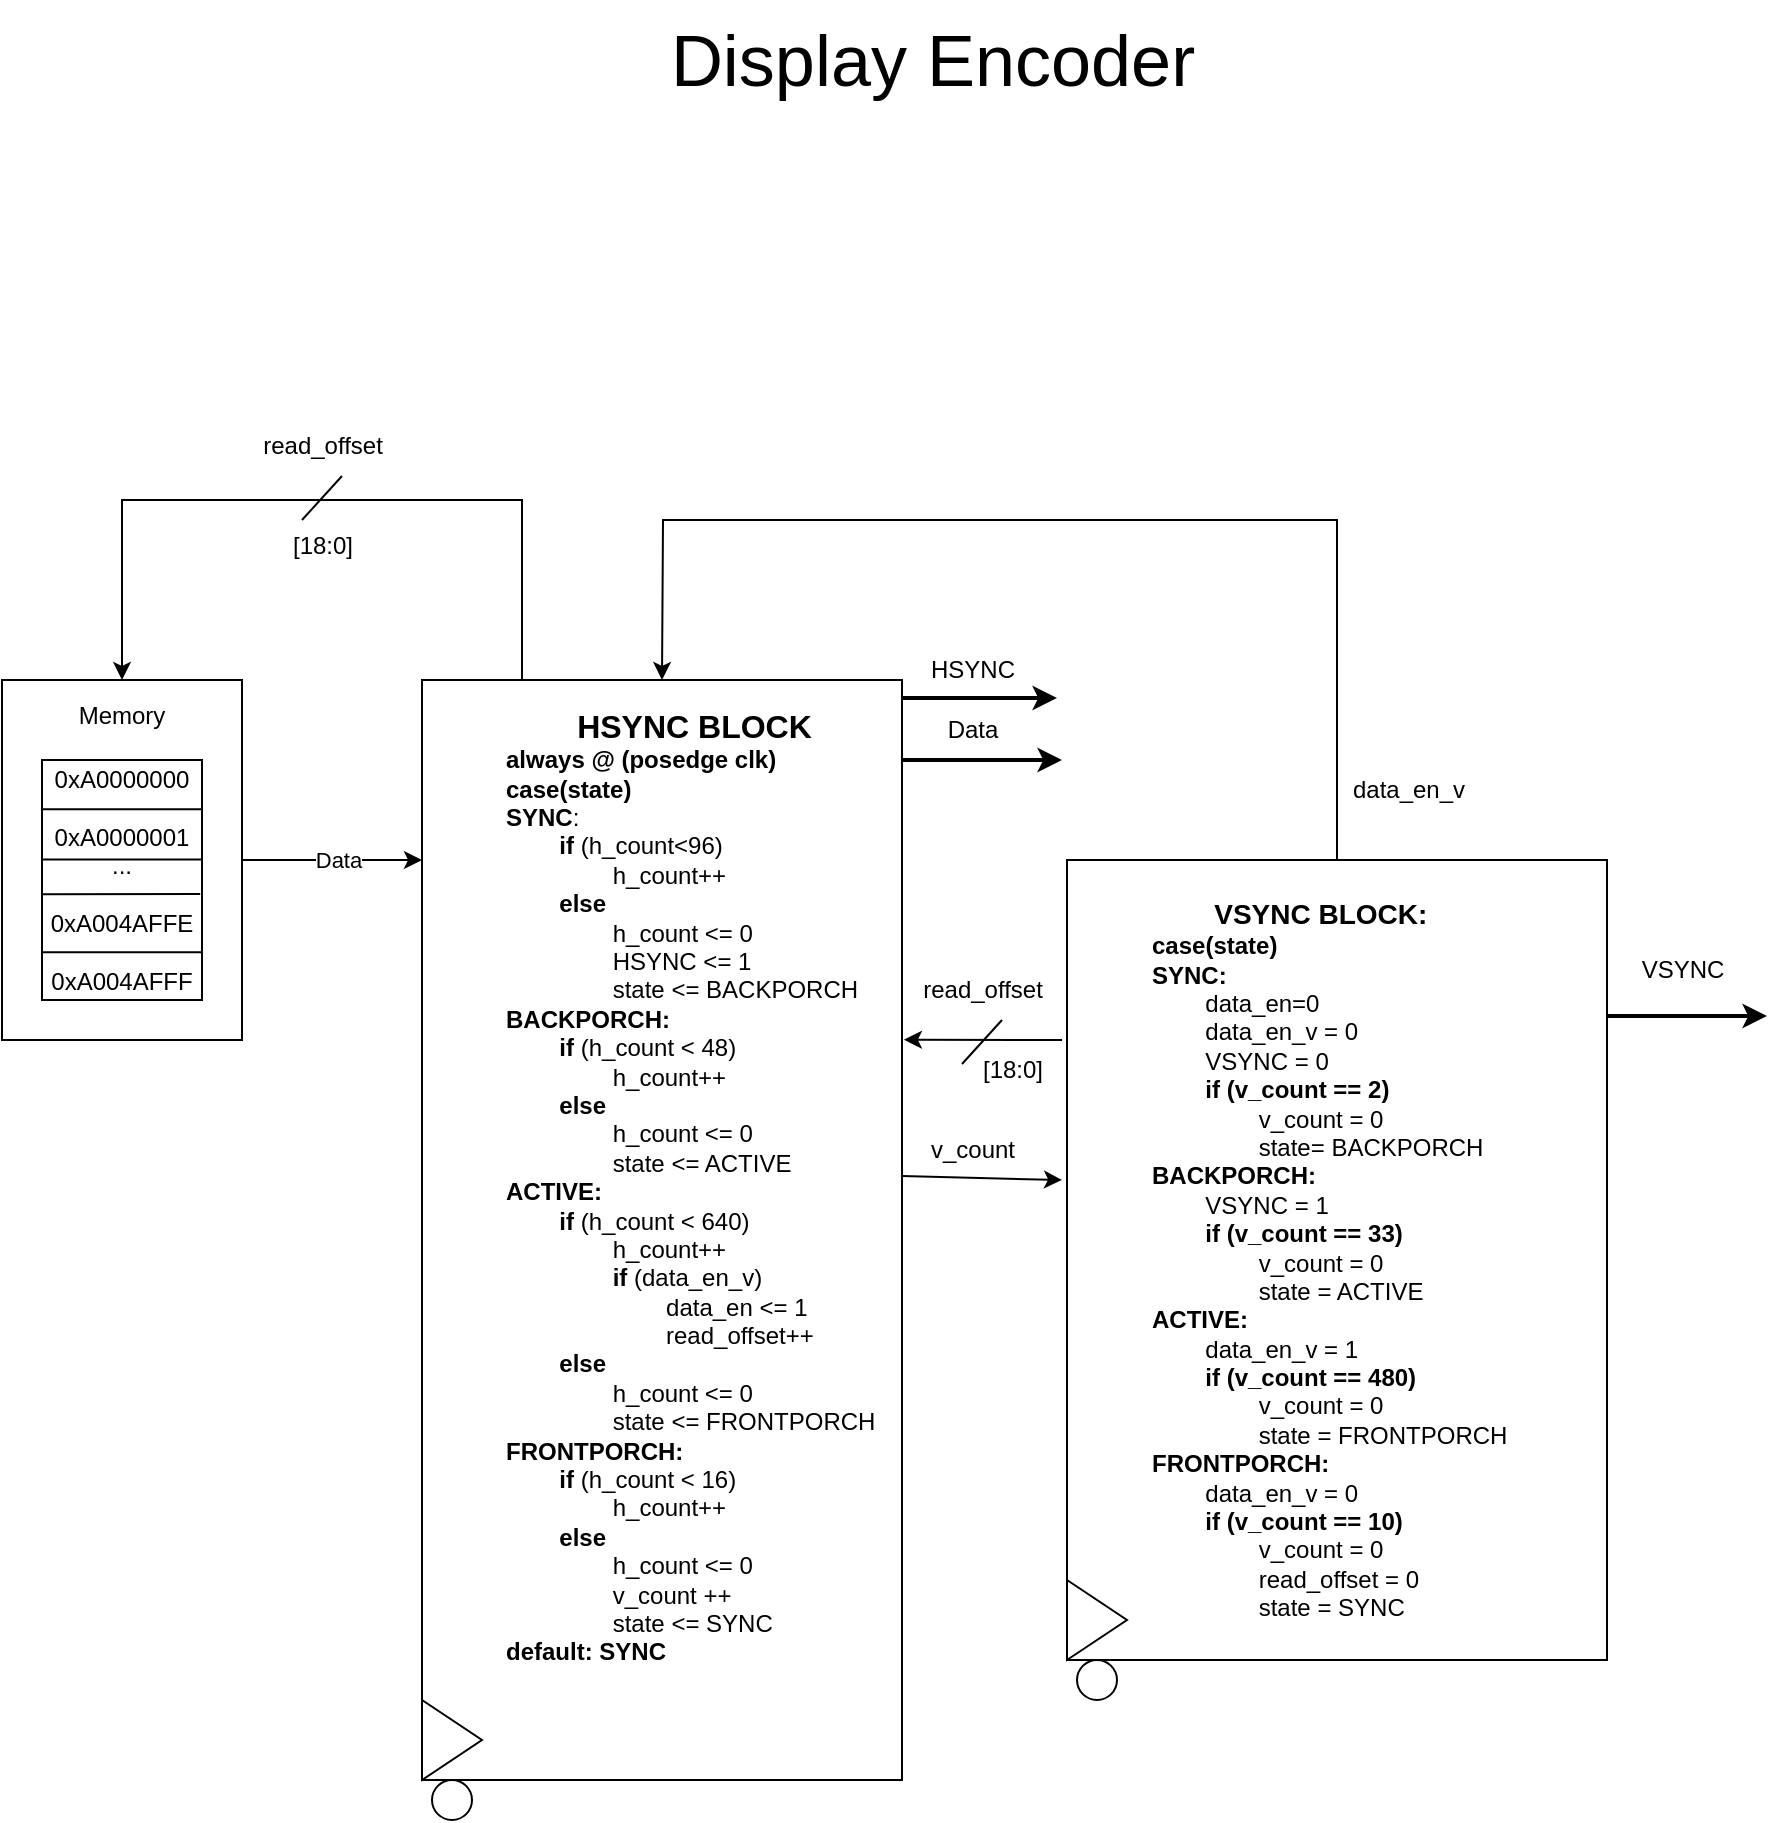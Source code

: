 <mxfile version="24.5.5" type="github">
  <diagram name="Page-1" id="m8KckDBnLmi3Fg9_RwGV">
    <mxGraphModel dx="1364" dy="756" grid="1" gridSize="10" guides="1" tooltips="1" connect="1" arrows="1" fold="1" page="1" pageScale="1" pageWidth="850" pageHeight="1100" math="0" shadow="0">
      <root>
        <mxCell id="0" />
        <mxCell id="1" parent="0" />
        <mxCell id="qMudk2F243AdnrHXbzsQ-1" value="&lt;font style=&quot;font-size: 36px;&quot;&gt;Display Encoder&lt;/font&gt;" style="text;html=1;align=center;verticalAlign=middle;resizable=0;points=[];autosize=1;strokeColor=none;fillColor=none;" parent="1" vertex="1">
          <mxGeometry x="660" y="30" width="290" height="60" as="geometry" />
        </mxCell>
        <mxCell id="qMudk2F243AdnrHXbzsQ-10" style="edgeStyle=none;rounded=0;orthogonalLoop=1;jettySize=auto;html=1;exitX=1;exitY=0.5;exitDx=0;exitDy=0;" parent="1" source="qMudk2F243AdnrHXbzsQ-3" edge="1">
          <mxGeometry relative="1" as="geometry">
            <mxPoint x="550" y="460.034" as="targetPoint" />
          </mxGeometry>
        </mxCell>
        <mxCell id="qMudk2F243AdnrHXbzsQ-20" value="Data" style="edgeLabel;html=1;align=center;verticalAlign=middle;resizable=0;points=[];" parent="qMudk2F243AdnrHXbzsQ-10" vertex="1" connectable="0">
          <mxGeometry x="0.06" relative="1" as="geometry">
            <mxPoint as="offset" />
          </mxGeometry>
        </mxCell>
        <mxCell id="qMudk2F243AdnrHXbzsQ-3" value="Memory&lt;div&gt;&lt;br&gt;&lt;/div&gt;&lt;div&gt;&lt;br&gt;&lt;/div&gt;&lt;div&gt;&lt;br&gt;&lt;/div&gt;&lt;div&gt;&lt;br&gt;&lt;/div&gt;&lt;div&gt;&lt;br&gt;&lt;/div&gt;&lt;div&gt;&lt;br&gt;&lt;/div&gt;&lt;div&gt;&lt;br&gt;&lt;/div&gt;&lt;div&gt;&lt;br&gt;&lt;/div&gt;&lt;div&gt;&lt;br&gt;&lt;/div&gt;&lt;div&gt;&lt;br&gt;&lt;/div&gt;" style="whiteSpace=wrap;html=1;" parent="1" vertex="1">
          <mxGeometry x="340" y="370" width="120" height="180" as="geometry" />
        </mxCell>
        <mxCell id="qMudk2F243AdnrHXbzsQ-4" value="0xA0000000&lt;div&gt;&lt;br&gt;&lt;div&gt;0xA0000001&lt;/div&gt;&lt;div&gt;&lt;span style=&quot;background-color: initial;&quot;&gt;...&lt;/span&gt;&lt;br&gt;&lt;/div&gt;&lt;div&gt;&lt;span style=&quot;background-color: initial;&quot;&gt;&lt;br&gt;&lt;/span&gt;&lt;/div&gt;&lt;div&gt;&lt;span style=&quot;background-color: initial;&quot;&gt;0xA004AFFE&lt;/span&gt;&lt;br&gt;&lt;/div&gt;&lt;div&gt;&lt;br&gt;&lt;/div&gt;&lt;div&gt;&lt;div&gt;0xA004AFFF&lt;/div&gt;&lt;/div&gt;&lt;/div&gt;" style="whiteSpace=wrap;html=1;" parent="1" vertex="1">
          <mxGeometry x="360" y="410" width="80" height="120" as="geometry" />
        </mxCell>
        <mxCell id="qMudk2F243AdnrHXbzsQ-6" style="edgeStyle=none;rounded=0;orthogonalLoop=1;jettySize=auto;html=1;exitX=0;exitY=0.5;exitDx=0;exitDy=0;entryX=1;entryY=0.5;entryDx=0;entryDy=0;endArrow=none;endFill=0;" parent="1" edge="1">
          <mxGeometry relative="1" as="geometry">
            <mxPoint x="360" y="459.71" as="sourcePoint" />
            <mxPoint x="440" y="459.71" as="targetPoint" />
          </mxGeometry>
        </mxCell>
        <mxCell id="qMudk2F243AdnrHXbzsQ-7" style="edgeStyle=none;rounded=0;orthogonalLoop=1;jettySize=auto;html=1;exitX=0.004;exitY=0.205;exitDx=0;exitDy=0;entryX=1.001;entryY=0.205;entryDx=0;entryDy=0;endArrow=none;endFill=0;exitPerimeter=0;entryPerimeter=0;" parent="1" source="qMudk2F243AdnrHXbzsQ-4" target="qMudk2F243AdnrHXbzsQ-4" edge="1">
          <mxGeometry relative="1" as="geometry">
            <mxPoint x="360" y="440" as="sourcePoint" />
            <mxPoint x="440" y="440" as="targetPoint" />
          </mxGeometry>
        </mxCell>
        <mxCell id="qMudk2F243AdnrHXbzsQ-8" style="edgeStyle=none;rounded=0;orthogonalLoop=1;jettySize=auto;html=1;exitX=0.004;exitY=0.801;exitDx=0;exitDy=0;entryX=0.994;entryY=0.801;entryDx=0;entryDy=0;endArrow=none;endFill=0;exitPerimeter=0;entryPerimeter=0;" parent="1" source="qMudk2F243AdnrHXbzsQ-4" target="qMudk2F243AdnrHXbzsQ-4" edge="1">
          <mxGeometry relative="1" as="geometry">
            <mxPoint x="360" y="500" as="sourcePoint" />
            <mxPoint x="440" y="500" as="targetPoint" />
          </mxGeometry>
        </mxCell>
        <mxCell id="qMudk2F243AdnrHXbzsQ-9" style="edgeStyle=none;rounded=0;orthogonalLoop=1;jettySize=auto;html=1;exitX=-0.003;exitY=0.559;exitDx=0;exitDy=0;entryX=0.989;entryY=0.558;entryDx=0;entryDy=0;endArrow=none;endFill=0;exitPerimeter=0;entryPerimeter=0;" parent="1" source="qMudk2F243AdnrHXbzsQ-4" target="qMudk2F243AdnrHXbzsQ-4" edge="1">
          <mxGeometry relative="1" as="geometry">
            <mxPoint x="360" y="480" as="sourcePoint" />
            <mxPoint x="440" y="480" as="targetPoint" />
          </mxGeometry>
        </mxCell>
        <mxCell id="qMudk2F243AdnrHXbzsQ-54" style="edgeStyle=none;rounded=0;orthogonalLoop=1;jettySize=auto;html=1;exitX=1;exitY=0.451;exitDx=0;exitDy=0;exitPerimeter=0;" parent="1" source="qMudk2F243AdnrHXbzsQ-11" edge="1">
          <mxGeometry relative="1" as="geometry">
            <mxPoint x="870" y="620" as="targetPoint" />
          </mxGeometry>
        </mxCell>
        <mxCell id="qMudk2F243AdnrHXbzsQ-11" value="&lt;blockquote style=&quot;margin: 0 0 0 40px; border: none; padding: 0px;&quot;&gt;&lt;div&gt;&lt;b&gt;&lt;font size=&quot;3&quot;&gt;&lt;span style=&quot;white-space: pre;&quot;&gt;&#x9;&lt;/span&gt;HSYNC BLOCK&lt;/font&gt;&lt;/b&gt;&lt;/div&gt;&lt;b&gt;always @ (posedge clk)&lt;/b&gt;&lt;div&gt;&lt;b&gt;case(state)&lt;/b&gt;&lt;/div&gt;&lt;div&gt;&lt;b&gt;SYNC&lt;/b&gt;:&lt;/div&gt;&lt;div&gt;&lt;b&gt;&lt;span style=&quot;white-space: pre;&quot;&gt;&#x9;&lt;/span&gt;if &lt;/b&gt;(h_count&amp;lt;96)&lt;/div&gt;&lt;div&gt;&lt;span style=&quot;white-space: pre;&quot;&gt;&#x9;&lt;/span&gt;&lt;span style=&quot;white-space: pre;&quot;&gt;&#x9;&lt;/span&gt;h_count++&lt;/div&gt;&lt;div&gt;&lt;b&gt;&lt;span style=&quot;white-space: pre;&quot;&gt;&#x9;&lt;/span&gt;else&lt;/b&gt;&amp;nbsp;&lt;/div&gt;&lt;div&gt;&lt;span style=&quot;white-space: pre;&quot;&gt;&#x9;&lt;/span&gt;&lt;span style=&quot;white-space: pre;&quot;&gt;&#x9;&lt;/span&gt;h_count &amp;lt;= 0&lt;/div&gt;&lt;div&gt;&lt;span style=&quot;white-space: pre;&quot;&gt;&#x9;&lt;/span&gt;&lt;span style=&quot;white-space: pre;&quot;&gt;&#x9;&lt;/span&gt;HSYNC &amp;lt;= 1&lt;/div&gt;&lt;div&gt;&lt;span style=&quot;white-space: pre;&quot;&gt;&#x9;&lt;/span&gt;&lt;span style=&quot;white-space: pre;&quot;&gt;&#x9;&lt;/span&gt;state &amp;lt;= BACKPORCH&lt;/div&gt;&lt;div&gt;&lt;b&gt;BACKPORCH:&lt;/b&gt;&lt;/div&gt;&lt;div&gt;&lt;b&gt;&lt;span style=&quot;white-space: pre;&quot;&gt;&#x9;&lt;/span&gt;if&amp;nbsp;&lt;/b&gt;(h_count &amp;lt; 48)&lt;/div&gt;&lt;div&gt;&lt;span style=&quot;white-space: pre;&quot;&gt;&#x9;&lt;/span&gt;&lt;span style=&quot;white-space: pre;&quot;&gt;&#x9;&lt;/span&gt;h_count++&lt;/div&gt;&lt;div&gt;&lt;b&gt;&lt;span style=&quot;white-space: pre;&quot;&gt;&#x9;&lt;/span&gt;else&lt;/b&gt;&lt;/div&gt;&lt;div&gt;&lt;span style=&quot;white-space: pre;&quot;&gt;&#x9;&lt;/span&gt;&lt;span style=&quot;white-space: pre;&quot;&gt;&#x9;&lt;/span&gt;h_count &amp;lt;= 0&lt;/div&gt;&lt;div&gt;&lt;span style=&quot;white-space: pre;&quot;&gt;&#x9;&lt;/span&gt;&lt;span style=&quot;white-space: pre;&quot;&gt;&#x9;&lt;/span&gt;state &amp;lt;= ACTIVE&lt;/div&gt;&lt;div&gt;&lt;b&gt;ACTIVE:&lt;/b&gt;&lt;/div&gt;&lt;div&gt;&lt;b&gt;&lt;span style=&quot;white-space: pre;&quot;&gt;&#x9;&lt;/span&gt;if&lt;/b&gt; (h_count &amp;lt; 640)&amp;nbsp;&lt;/div&gt;&lt;div&gt;&amp;nbsp;&lt;span style=&quot;white-space: pre;&quot;&gt;&#x9;&lt;/span&gt;&lt;span style=&quot;white-space: pre;&quot;&gt;&#x9;&lt;/span&gt;h_count++&lt;/div&gt;&lt;div&gt;&lt;b style=&quot;background-color: initial;&quot;&gt;&lt;span style=&quot;white-space: pre;&quot;&gt;&#x9;&lt;span style=&quot;white-space: pre;&quot;&gt;&#x9;&lt;/span&gt;&lt;/span&gt;if &lt;/b&gt;&lt;span style=&quot;background-color: initial;&quot;&gt;(data_en_v)&amp;nbsp;&lt;/span&gt;&lt;/div&gt;&lt;div&gt;&lt;span style=&quot;white-space: pre;&quot;&gt;&#x9;&lt;/span&gt;&lt;span style=&quot;white-space: pre;&quot;&gt;&#x9;&lt;span style=&quot;white-space: pre;&quot;&gt;&#x9;&lt;/span&gt;&lt;/span&gt;data_en &amp;lt;= 1&lt;/div&gt;&lt;div&gt;&lt;span style=&quot;white-space: pre;&quot;&gt;&#x9;&lt;/span&gt;&lt;span style=&quot;white-space: pre;&quot;&gt;&#x9;&lt;span style=&quot;white-space: pre;&quot;&gt;&#x9;&lt;/span&gt;&lt;/span&gt;read_offset++&lt;/div&gt;&lt;div&gt;&lt;b&gt;&lt;span style=&quot;white-space: pre;&quot;&gt;&#x9;&lt;/span&gt;else&amp;nbsp;&lt;/b&gt;&lt;/div&gt;&lt;div&gt;&lt;span style=&quot;white-space: pre;&quot;&gt;&#x9;&lt;/span&gt;&lt;span style=&quot;white-space: pre;&quot;&gt;&#x9;&lt;/span&gt;h_count &amp;lt;= 0&lt;/div&gt;&lt;div&gt;&lt;span style=&quot;white-space: pre;&quot;&gt;&#x9;&lt;/span&gt;&lt;span style=&quot;white-space: pre;&quot;&gt;&#x9;&lt;/span&gt;state &amp;lt;= FRONTPORCH&lt;/div&gt;&lt;div&gt;&lt;b&gt;FRONTPORCH:&lt;/b&gt;&lt;/div&gt;&lt;div&gt;&lt;b&gt;&lt;span style=&quot;white-space: pre;&quot;&gt;&#x9;&lt;/span&gt;if &lt;/b&gt;(h_count &amp;lt; 16)&lt;/div&gt;&lt;div&gt;&lt;span style=&quot;white-space: pre;&quot;&gt;&#x9;&lt;/span&gt;&lt;span style=&quot;white-space: pre;&quot;&gt;&#x9;&lt;/span&gt;h_count++&lt;/div&gt;&lt;div&gt;&lt;b&gt;&lt;span style=&quot;white-space: pre;&quot;&gt;&#x9;&lt;/span&gt;else&lt;/b&gt;&lt;/div&gt;&lt;div&gt;&lt;span style=&quot;white-space: pre;&quot;&gt;&#x9;&lt;/span&gt;&lt;span style=&quot;white-space: pre;&quot;&gt;&#x9;&lt;/span&gt;h_count &amp;lt;= 0&lt;/div&gt;&lt;div&gt;&lt;span style=&quot;white-space: pre;&quot;&gt;&#x9;&lt;/span&gt;&lt;span style=&quot;white-space: pre;&quot;&gt;&#x9;&lt;/span&gt;v_count ++&lt;/div&gt;&lt;div&gt;&lt;span style=&quot;white-space: pre;&quot;&gt;&#x9;&lt;span style=&quot;white-space: pre;&quot;&gt;&#x9;&lt;/span&gt;&lt;/span&gt;state &amp;lt;= SYNC&lt;/div&gt;&lt;div&gt;&lt;b&gt;default: SYNC&lt;/b&gt;&lt;/div&gt;&lt;div&gt;&lt;b&gt;&lt;br&gt;&lt;/b&gt;&lt;/div&gt;&lt;div&gt;&lt;b&gt;&lt;br&gt;&lt;/b&gt;&lt;/div&gt;&lt;/blockquote&gt;&lt;div&gt;&lt;b&gt;&lt;br&gt;&lt;/b&gt;&lt;/div&gt;" style="whiteSpace=wrap;html=1;align=left;" parent="1" vertex="1">
          <mxGeometry x="550" y="370" width="240" height="550" as="geometry" />
        </mxCell>
        <mxCell id="qMudk2F243AdnrHXbzsQ-12" value="" style="triangle;whiteSpace=wrap;html=1;" parent="1" vertex="1">
          <mxGeometry x="550" y="880" width="30" height="40" as="geometry" />
        </mxCell>
        <mxCell id="qMudk2F243AdnrHXbzsQ-13" value="" style="ellipse;whiteSpace=wrap;html=1;" parent="1" vertex="1">
          <mxGeometry x="555" y="920" width="20" height="20" as="geometry" />
        </mxCell>
        <mxCell id="qMudk2F243AdnrHXbzsQ-15" style="edgeStyle=none;rounded=0;orthogonalLoop=1;jettySize=auto;html=1;exitX=1;exitY=0.5;exitDx=0;exitDy=0;strokeWidth=2;" parent="1" edge="1">
          <mxGeometry relative="1" as="geometry">
            <mxPoint x="870" y="410.034" as="targetPoint" />
            <mxPoint x="790" y="410" as="sourcePoint" />
          </mxGeometry>
        </mxCell>
        <mxCell id="qMudk2F243AdnrHXbzsQ-17" value="Data" style="text;html=1;align=center;verticalAlign=middle;resizable=0;points=[];autosize=1;strokeColor=none;fillColor=none;strokeWidth=2;" parent="1" vertex="1">
          <mxGeometry x="800" y="380" width="50" height="30" as="geometry" />
        </mxCell>
        <mxCell id="qMudk2F243AdnrHXbzsQ-28" value="&lt;blockquote style=&quot;margin: 0 0 0 40px; border: none; padding: 0px;&quot;&gt;&lt;b&gt;&lt;font style=&quot;font-size: 14px;&quot;&gt;&lt;span style=&quot;white-space: pre;&quot;&gt;&#x9;&lt;/span&gt;VSYNC BLOCK:&lt;/font&gt;&lt;/b&gt;&lt;div&gt;&lt;b&gt;case(state)&lt;/b&gt;&lt;/div&gt;&lt;div&gt;&lt;b&gt;SYNC:&lt;/b&gt;&lt;/div&gt;&lt;div&gt;&lt;div&gt;&lt;span style=&quot;white-space: pre;&quot;&gt;&#x9;&lt;/span&gt;data_en=0&lt;/div&gt;&lt;/div&gt;&lt;div&gt;&lt;div&gt;&lt;span style=&quot;white-space: pre;&quot;&gt;&#x9;&lt;/span&gt;data_en_v = 0&lt;/div&gt;&lt;/div&gt;&lt;div&gt;&lt;div&gt;&lt;span style=&quot;white-space: pre;&quot;&gt;&#x9;&lt;/span&gt;VSYNC = 0&lt;/div&gt;&lt;/div&gt;&lt;div&gt;&lt;div&gt;&lt;div&gt;&lt;b&gt;&lt;span style=&quot;white-space: pre;&quot;&gt;&#x9;&lt;/span&gt;if (v_count == 2)&lt;/b&gt;&lt;/div&gt;&lt;/div&gt;&lt;/div&gt;&lt;div&gt;&lt;div&gt;&lt;div&gt;&lt;span style=&quot;white-space: pre;&quot;&gt;&#x9;&lt;span style=&quot;white-space: pre;&quot;&gt;&#x9;&lt;/span&gt;&lt;/span&gt;v_count = 0&lt;/div&gt;&lt;/div&gt;&lt;/div&gt;&lt;div&gt;&lt;div&gt;&lt;span style=&quot;white-space: pre;&quot;&gt;&#x9;&lt;span style=&quot;white-space: pre;&quot;&gt;&#x9;&lt;/span&gt;&lt;/span&gt;state= BACKPORCH&lt;/div&gt;&lt;/div&gt;&lt;div&gt;&lt;div&gt;&lt;b&gt;BACKPORCH:&lt;/b&gt;&lt;/div&gt;&lt;/div&gt;&lt;div&gt;&lt;div&gt;&lt;span style=&quot;white-space: pre;&quot;&gt;&#x9;&lt;/span&gt;VSYNC = 1&lt;/div&gt;&lt;/div&gt;&lt;div&gt;&lt;div&gt;&lt;div&gt;&lt;div&gt;&lt;b&gt;&lt;span style=&quot;white-space: pre;&quot;&gt;&#x9;&lt;/span&gt;if (v_count == 33)&lt;/b&gt;&lt;/div&gt;&lt;/div&gt;&lt;/div&gt;&lt;/div&gt;&lt;div&gt;&lt;div&gt;&lt;div&gt;&lt;div&gt;&lt;span style=&quot;white-space: pre;&quot;&gt;&#x9;&lt;span style=&quot;white-space: pre;&quot;&gt;&#x9;&lt;/span&gt;&lt;/span&gt;v_count = 0&lt;/div&gt;&lt;/div&gt;&lt;/div&gt;&lt;/div&gt;&lt;div&gt;&lt;div&gt;&lt;div&gt;&lt;span style=&quot;white-space: pre;&quot;&gt;&#x9;&lt;span style=&quot;white-space: pre;&quot;&gt;&#x9;&lt;/span&gt;&lt;/span&gt;state = ACTIVE&lt;/div&gt;&lt;/div&gt;&lt;/div&gt;&lt;div&gt;&lt;div&gt;&lt;b&gt;ACTIVE:&lt;/b&gt;&lt;/div&gt;&lt;/div&gt;&lt;div&gt;&lt;div&gt;&lt;span style=&quot;white-space: pre;&quot;&gt;&#x9;&lt;/span&gt;data_en_v = 1&lt;/div&gt;&lt;/div&gt;&lt;div&gt;&lt;div&gt;&lt;div&gt;&lt;div&gt;&lt;b&gt;&lt;span style=&quot;white-space: pre;&quot;&gt;&#x9;&lt;/span&gt;if (v_count == 480)&lt;/b&gt;&lt;/div&gt;&lt;/div&gt;&lt;/div&gt;&lt;/div&gt;&lt;div&gt;&lt;div&gt;&lt;div&gt;&lt;div&gt;&lt;span style=&quot;white-space: pre;&quot;&gt;&#x9;&lt;/span&gt;&lt;span style=&quot;white-space: pre;&quot;&gt;&#x9;&lt;/span&gt;v_count = 0&lt;/div&gt;&lt;/div&gt;&lt;/div&gt;&lt;/div&gt;&lt;div&gt;&lt;div&gt;&lt;div&gt;&lt;span style=&quot;white-space: pre;&quot;&gt;&#x9;&lt;/span&gt;&lt;span style=&quot;white-space: pre;&quot;&gt;&#x9;&lt;/span&gt;state = FRONTPORCH&lt;/div&gt;&lt;/div&gt;&lt;/div&gt;&lt;div&gt;&lt;div&gt;&lt;b&gt;FRONTPORCH:&lt;/b&gt;&lt;/div&gt;&lt;/div&gt;&lt;div&gt;&lt;div&gt;&lt;span style=&quot;white-space: pre;&quot;&gt;&#x9;&lt;/span&gt;data_en_v = 0&lt;/div&gt;&lt;/div&gt;&lt;div&gt;&lt;div&gt;&lt;div&gt;&lt;b&gt;&lt;span style=&quot;white-space: pre;&quot;&gt;&#x9;&lt;/span&gt;if (v_count == 10)&lt;/b&gt;&lt;/div&gt;&lt;/div&gt;&lt;/div&gt;&lt;div&gt;&lt;div&gt;&lt;div&gt;&lt;span style=&quot;white-space: pre;&quot;&gt;&#x9;&lt;/span&gt;&lt;span style=&quot;white-space: pre;&quot;&gt;&#x9;&lt;/span&gt;v_count = 0&lt;/div&gt;&lt;/div&gt;&lt;/div&gt;&lt;div&gt;&lt;div&gt;&lt;span style=&quot;white-space: pre;&quot;&gt;&#x9;&lt;/span&gt;&lt;span style=&quot;white-space: pre;&quot;&gt;&#x9;&lt;/span&gt;read_offset = 0&lt;/div&gt;&lt;/div&gt;&lt;div&gt;&lt;div&gt;&lt;span style=&quot;white-space: pre;&quot;&gt;&#x9;&lt;/span&gt;&lt;span style=&quot;white-space: pre;&quot;&gt;&#x9;&lt;/span&gt;state = SYNC&lt;/div&gt;&lt;/div&gt;&lt;/blockquote&gt;" style="whiteSpace=wrap;html=1;align=left;" parent="1" vertex="1">
          <mxGeometry x="872.5" y="460" width="270" height="400" as="geometry" />
        </mxCell>
        <mxCell id="qMudk2F243AdnrHXbzsQ-29" style="edgeStyle=none;rounded=0;orthogonalLoop=1;jettySize=auto;html=1;strokeWidth=2;" parent="1" edge="1">
          <mxGeometry relative="1" as="geometry">
            <mxPoint x="867.5" y="379.034" as="targetPoint" />
            <mxPoint x="790" y="379" as="sourcePoint" />
          </mxGeometry>
        </mxCell>
        <mxCell id="qMudk2F243AdnrHXbzsQ-31" style="edgeStyle=none;rounded=0;orthogonalLoop=1;jettySize=auto;html=1;exitX=1;exitY=0.5;exitDx=0;exitDy=0;strokeWidth=2;" parent="1" edge="1">
          <mxGeometry relative="1" as="geometry">
            <mxPoint x="1222.5" y="538.034" as="targetPoint" />
            <mxPoint x="1142.5" y="538" as="sourcePoint" />
          </mxGeometry>
        </mxCell>
        <mxCell id="qMudk2F243AdnrHXbzsQ-33" value="HSYNC" style="text;html=1;align=center;verticalAlign=middle;resizable=0;points=[];autosize=1;strokeColor=none;fillColor=none;strokeWidth=2;" parent="1" vertex="1">
          <mxGeometry x="790" y="350" width="70" height="30" as="geometry" />
        </mxCell>
        <mxCell id="qMudk2F243AdnrHXbzsQ-34" value="VSYNC" style="text;html=1;align=center;verticalAlign=middle;resizable=0;points=[];autosize=1;strokeColor=none;fillColor=none;strokeWidth=2;" parent="1" vertex="1">
          <mxGeometry x="1150" y="500" width="60" height="30" as="geometry" />
        </mxCell>
        <mxCell id="qMudk2F243AdnrHXbzsQ-38" value="" style="triangle;whiteSpace=wrap;html=1;" parent="1" vertex="1">
          <mxGeometry x="872.5" y="820" width="30" height="40" as="geometry" />
        </mxCell>
        <mxCell id="qMudk2F243AdnrHXbzsQ-39" value="" style="ellipse;whiteSpace=wrap;html=1;" parent="1" vertex="1">
          <mxGeometry x="877.5" y="860" width="20" height="20" as="geometry" />
        </mxCell>
        <mxCell id="qMudk2F243AdnrHXbzsQ-43" value="" style="endArrow=classic;html=1;rounded=0;exitX=0.5;exitY=0;exitDx=0;exitDy=0;entryX=0.5;entryY=0;entryDx=0;entryDy=0;" parent="1" source="qMudk2F243AdnrHXbzsQ-28" target="qMudk2F243AdnrHXbzsQ-11" edge="1">
          <mxGeometry width="50" height="50" relative="1" as="geometry">
            <mxPoint x="882.5" y="410" as="sourcePoint" />
            <mxPoint x="932.5" y="360" as="targetPoint" />
            <Array as="points">
              <mxPoint x="1007.5" y="290" />
              <mxPoint x="670.5" y="290" />
            </Array>
          </mxGeometry>
        </mxCell>
        <mxCell id="qMudk2F243AdnrHXbzsQ-44" value="data_en_v" style="text;html=1;align=center;verticalAlign=middle;resizable=0;points=[];autosize=1;strokeColor=none;fillColor=none;" parent="1" vertex="1">
          <mxGeometry x="1002.5" y="410" width="80" height="30" as="geometry" />
        </mxCell>
        <mxCell id="qMudk2F243AdnrHXbzsQ-47" value="v_count" style="text;html=1;align=center;verticalAlign=middle;resizable=0;points=[];autosize=1;strokeColor=none;fillColor=none;" parent="1" vertex="1">
          <mxGeometry x="790" y="590" width="70" height="30" as="geometry" />
        </mxCell>
        <mxCell id="qMudk2F243AdnrHXbzsQ-50" value="" style="endArrow=classic;html=1;rounded=0;entryX=0.5;entryY=0;entryDx=0;entryDy=0;" parent="1" target="qMudk2F243AdnrHXbzsQ-3" edge="1">
          <mxGeometry width="50" height="50" relative="1" as="geometry">
            <mxPoint x="600" y="370" as="sourcePoint" />
            <mxPoint x="650" y="320" as="targetPoint" />
            <Array as="points">
              <mxPoint x="600" y="320" />
              <mxPoint x="600" y="280" />
              <mxPoint x="400" y="280" />
            </Array>
          </mxGeometry>
        </mxCell>
        <mxCell id="qMudk2F243AdnrHXbzsQ-51" value="read_offset" style="text;html=1;align=center;verticalAlign=middle;resizable=0;points=[];autosize=1;strokeColor=none;fillColor=none;" parent="1" vertex="1">
          <mxGeometry x="460" y="238" width="80" height="30" as="geometry" />
        </mxCell>
        <mxCell id="qMudk2F243AdnrHXbzsQ-52" value="" style="endArrow=none;html=1;rounded=0;" parent="1" edge="1">
          <mxGeometry width="50" height="50" relative="1" as="geometry">
            <mxPoint x="490" y="290" as="sourcePoint" />
            <mxPoint x="510" y="268" as="targetPoint" />
          </mxGeometry>
        </mxCell>
        <mxCell id="qMudk2F243AdnrHXbzsQ-53" value="[18:0]" style="text;html=1;align=center;verticalAlign=middle;resizable=0;points=[];autosize=1;strokeColor=none;fillColor=none;" parent="1" vertex="1">
          <mxGeometry x="475" y="288" width="50" height="30" as="geometry" />
        </mxCell>
        <mxCell id="qMudk2F243AdnrHXbzsQ-56" value="" style="endArrow=classic;html=1;rounded=0;entryX=1.004;entryY=0.327;entryDx=0;entryDy=0;entryPerimeter=0;" parent="1" target="qMudk2F243AdnrHXbzsQ-11" edge="1">
          <mxGeometry width="50" height="50" relative="1" as="geometry">
            <mxPoint x="870" y="550" as="sourcePoint" />
            <mxPoint x="910" y="530" as="targetPoint" />
          </mxGeometry>
        </mxCell>
        <mxCell id="qMudk2F243AdnrHXbzsQ-57" value="read_offset" style="text;html=1;align=center;verticalAlign=middle;resizable=0;points=[];autosize=1;strokeColor=none;fillColor=none;" parent="1" vertex="1">
          <mxGeometry x="790" y="510" width="80" height="30" as="geometry" />
        </mxCell>
        <mxCell id="qMudk2F243AdnrHXbzsQ-58" value="" style="endArrow=none;html=1;rounded=0;" parent="1" edge="1">
          <mxGeometry width="50" height="50" relative="1" as="geometry">
            <mxPoint x="820" y="562" as="sourcePoint" />
            <mxPoint x="840" y="540" as="targetPoint" />
          </mxGeometry>
        </mxCell>
        <mxCell id="qMudk2F243AdnrHXbzsQ-59" value="[18:0]" style="text;html=1;align=center;verticalAlign=middle;resizable=0;points=[];autosize=1;strokeColor=none;fillColor=none;" parent="1" vertex="1">
          <mxGeometry x="820" y="550" width="50" height="30" as="geometry" />
        </mxCell>
      </root>
    </mxGraphModel>
  </diagram>
</mxfile>
